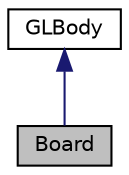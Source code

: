 digraph "Board"
{
 // LATEX_PDF_SIZE
  edge [fontname="Helvetica",fontsize="10",labelfontname="Helvetica",labelfontsize="10"];
  node [fontname="Helvetica",fontsize="10",shape=record];
  Node0 [label="Board",height=0.2,width=0.4,color="black", fillcolor="grey75", style="filled", fontcolor="black",tooltip=" "];
  Node1 -> Node0 [dir="back",color="midnightblue",fontsize="10",style="solid"];
  Node1 [label="GLBody",height=0.2,width=0.4,color="black", fillcolor="white", style="filled",URL="$class_g_l_body.html",tooltip="A 3D body that uses a GLESRenderer for drawing and GLPoint objects for defining its surface."];
}
